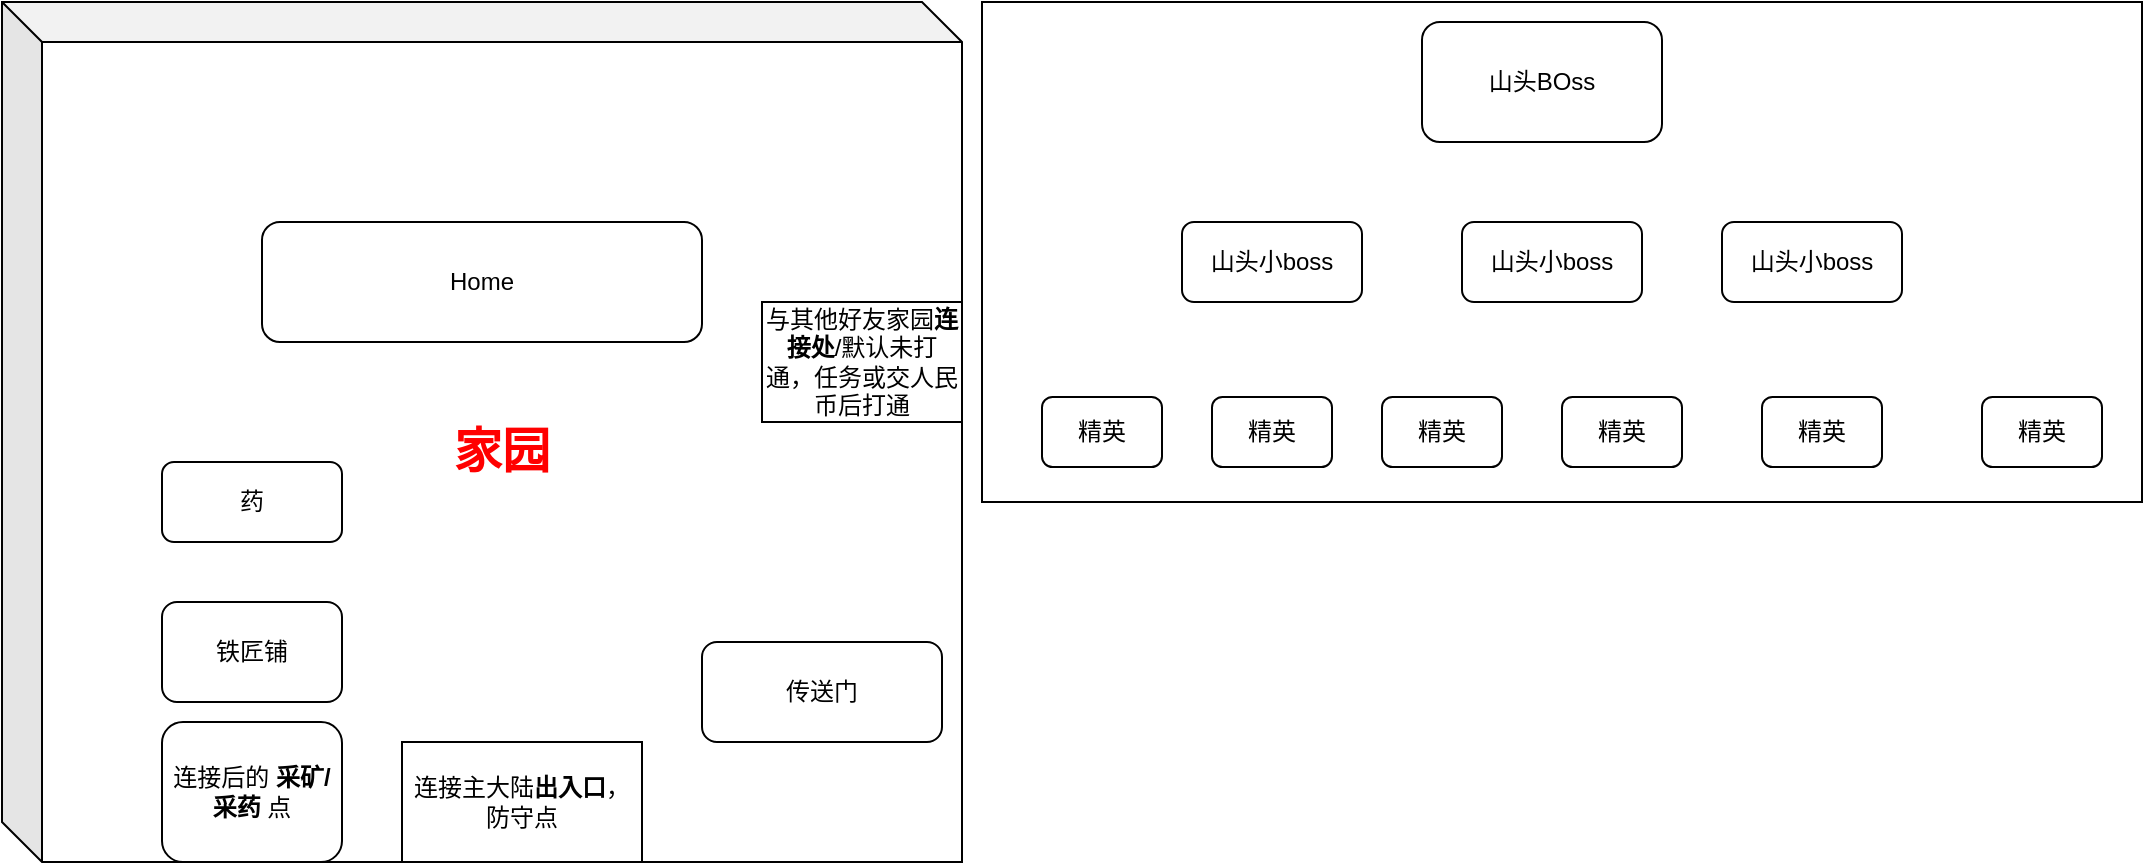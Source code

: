 <mxfile version="21.5.0" type="github">
  <diagram id="C5RBs43oDa-KdzZeNtuy" name="Page-1">
    <mxGraphModel dx="1434" dy="1925" grid="1" gridSize="10" guides="1" tooltips="1" connect="1" arrows="1" fold="1" page="1" pageScale="1" pageWidth="827" pageHeight="1169" math="0" shadow="0">
      <root>
        <mxCell id="WIyWlLk6GJQsqaUBKTNV-0" />
        <mxCell id="WIyWlLk6GJQsqaUBKTNV-1" parent="WIyWlLk6GJQsqaUBKTNV-0" />
        <mxCell id="XEXYK_KfXH2fI-7WInia-10" value="" style="rounded=0;whiteSpace=wrap;html=1;" vertex="1" parent="WIyWlLk6GJQsqaUBKTNV-1">
          <mxGeometry x="540" y="-1110" width="580" height="250" as="geometry" />
        </mxCell>
        <mxCell id="CYA5MN_NNPej15P1eRmX-8" value="&lt;h1&gt;&lt;font color=&quot;#ff0000&quot;&gt;家园&lt;/font&gt;&lt;/h1&gt;" style="shape=cube;whiteSpace=wrap;html=1;boundedLbl=1;backgroundOutline=1;darkOpacity=0.05;darkOpacity2=0.1;" parent="WIyWlLk6GJQsqaUBKTNV-1" vertex="1">
          <mxGeometry x="50" y="-1110" width="480" height="430" as="geometry" />
        </mxCell>
        <mxCell id="CYA5MN_NNPej15P1eRmX-1" value="Home" style="rounded=1;whiteSpace=wrap;html=1;" parent="WIyWlLk6GJQsqaUBKTNV-1" vertex="1">
          <mxGeometry x="180" y="-1000" width="220" height="60" as="geometry" />
        </mxCell>
        <mxCell id="CYA5MN_NNPej15P1eRmX-2" value="铁匠铺" style="rounded=1;whiteSpace=wrap;html=1;" parent="WIyWlLk6GJQsqaUBKTNV-1" vertex="1">
          <mxGeometry x="130" y="-810" width="90" height="50" as="geometry" />
        </mxCell>
        <mxCell id="CYA5MN_NNPej15P1eRmX-3" value="药" style="rounded=1;whiteSpace=wrap;html=1;" parent="WIyWlLk6GJQsqaUBKTNV-1" vertex="1">
          <mxGeometry x="130" y="-880" width="90" height="40" as="geometry" />
        </mxCell>
        <mxCell id="CYA5MN_NNPej15P1eRmX-4" value="连接主大陆&lt;b&gt;出入口&lt;/b&gt;，防守点" style="rounded=0;whiteSpace=wrap;html=1;" parent="WIyWlLk6GJQsqaUBKTNV-1" vertex="1">
          <mxGeometry x="250" y="-740" width="120" height="60" as="geometry" />
        </mxCell>
        <mxCell id="CYA5MN_NNPej15P1eRmX-5" value="传送门" style="rounded=1;whiteSpace=wrap;html=1;" parent="WIyWlLk6GJQsqaUBKTNV-1" vertex="1">
          <mxGeometry x="400" y="-790" width="120" height="50" as="geometry" />
        </mxCell>
        <mxCell id="CYA5MN_NNPej15P1eRmX-6" value="与其他好友家园&lt;b&gt;连接处&lt;/b&gt;/默认未打通，任务或交人民币后打通" style="rounded=0;whiteSpace=wrap;html=1;" parent="WIyWlLk6GJQsqaUBKTNV-1" vertex="1">
          <mxGeometry x="430" y="-960" width="100" height="60" as="geometry" />
        </mxCell>
        <mxCell id="CYA5MN_NNPej15P1eRmX-7" value="连接后的 &lt;b&gt;采矿/采药&lt;/b&gt; 点" style="rounded=1;whiteSpace=wrap;html=1;" parent="WIyWlLk6GJQsqaUBKTNV-1" vertex="1">
          <mxGeometry x="130" y="-750" width="90" height="70" as="geometry" />
        </mxCell>
        <mxCell id="XEXYK_KfXH2fI-7WInia-0" value="山头BOss" style="rounded=1;whiteSpace=wrap;html=1;" vertex="1" parent="WIyWlLk6GJQsqaUBKTNV-1">
          <mxGeometry x="760" y="-1100" width="120" height="60" as="geometry" />
        </mxCell>
        <mxCell id="XEXYK_KfXH2fI-7WInia-1" value="山头小boss" style="rounded=1;whiteSpace=wrap;html=1;" vertex="1" parent="WIyWlLk6GJQsqaUBKTNV-1">
          <mxGeometry x="640" y="-1000" width="90" height="40" as="geometry" />
        </mxCell>
        <mxCell id="XEXYK_KfXH2fI-7WInia-2" value="山头小boss" style="rounded=1;whiteSpace=wrap;html=1;" vertex="1" parent="WIyWlLk6GJQsqaUBKTNV-1">
          <mxGeometry x="780" y="-1000" width="90" height="40" as="geometry" />
        </mxCell>
        <mxCell id="XEXYK_KfXH2fI-7WInia-3" value="山头小boss" style="rounded=1;whiteSpace=wrap;html=1;" vertex="1" parent="WIyWlLk6GJQsqaUBKTNV-1">
          <mxGeometry x="910" y="-1000" width="90" height="40" as="geometry" />
        </mxCell>
        <mxCell id="XEXYK_KfXH2fI-7WInia-4" value="精英" style="rounded=1;whiteSpace=wrap;html=1;" vertex="1" parent="WIyWlLk6GJQsqaUBKTNV-1">
          <mxGeometry x="570" y="-912.5" width="60" height="35" as="geometry" />
        </mxCell>
        <mxCell id="XEXYK_KfXH2fI-7WInia-5" value="精英" style="rounded=1;whiteSpace=wrap;html=1;" vertex="1" parent="WIyWlLk6GJQsqaUBKTNV-1">
          <mxGeometry x="655" y="-912.5" width="60" height="35" as="geometry" />
        </mxCell>
        <mxCell id="XEXYK_KfXH2fI-7WInia-6" value="精英" style="rounded=1;whiteSpace=wrap;html=1;" vertex="1" parent="WIyWlLk6GJQsqaUBKTNV-1">
          <mxGeometry x="740" y="-912.5" width="60" height="35" as="geometry" />
        </mxCell>
        <mxCell id="XEXYK_KfXH2fI-7WInia-7" value="精英" style="rounded=1;whiteSpace=wrap;html=1;" vertex="1" parent="WIyWlLk6GJQsqaUBKTNV-1">
          <mxGeometry x="830" y="-912.5" width="60" height="35" as="geometry" />
        </mxCell>
        <mxCell id="XEXYK_KfXH2fI-7WInia-8" value="精英" style="rounded=1;whiteSpace=wrap;html=1;" vertex="1" parent="WIyWlLk6GJQsqaUBKTNV-1">
          <mxGeometry x="930" y="-912.5" width="60" height="35" as="geometry" />
        </mxCell>
        <mxCell id="XEXYK_KfXH2fI-7WInia-9" value="精英" style="rounded=1;whiteSpace=wrap;html=1;" vertex="1" parent="WIyWlLk6GJQsqaUBKTNV-1">
          <mxGeometry x="1040" y="-912.5" width="60" height="35" as="geometry" />
        </mxCell>
      </root>
    </mxGraphModel>
  </diagram>
</mxfile>
